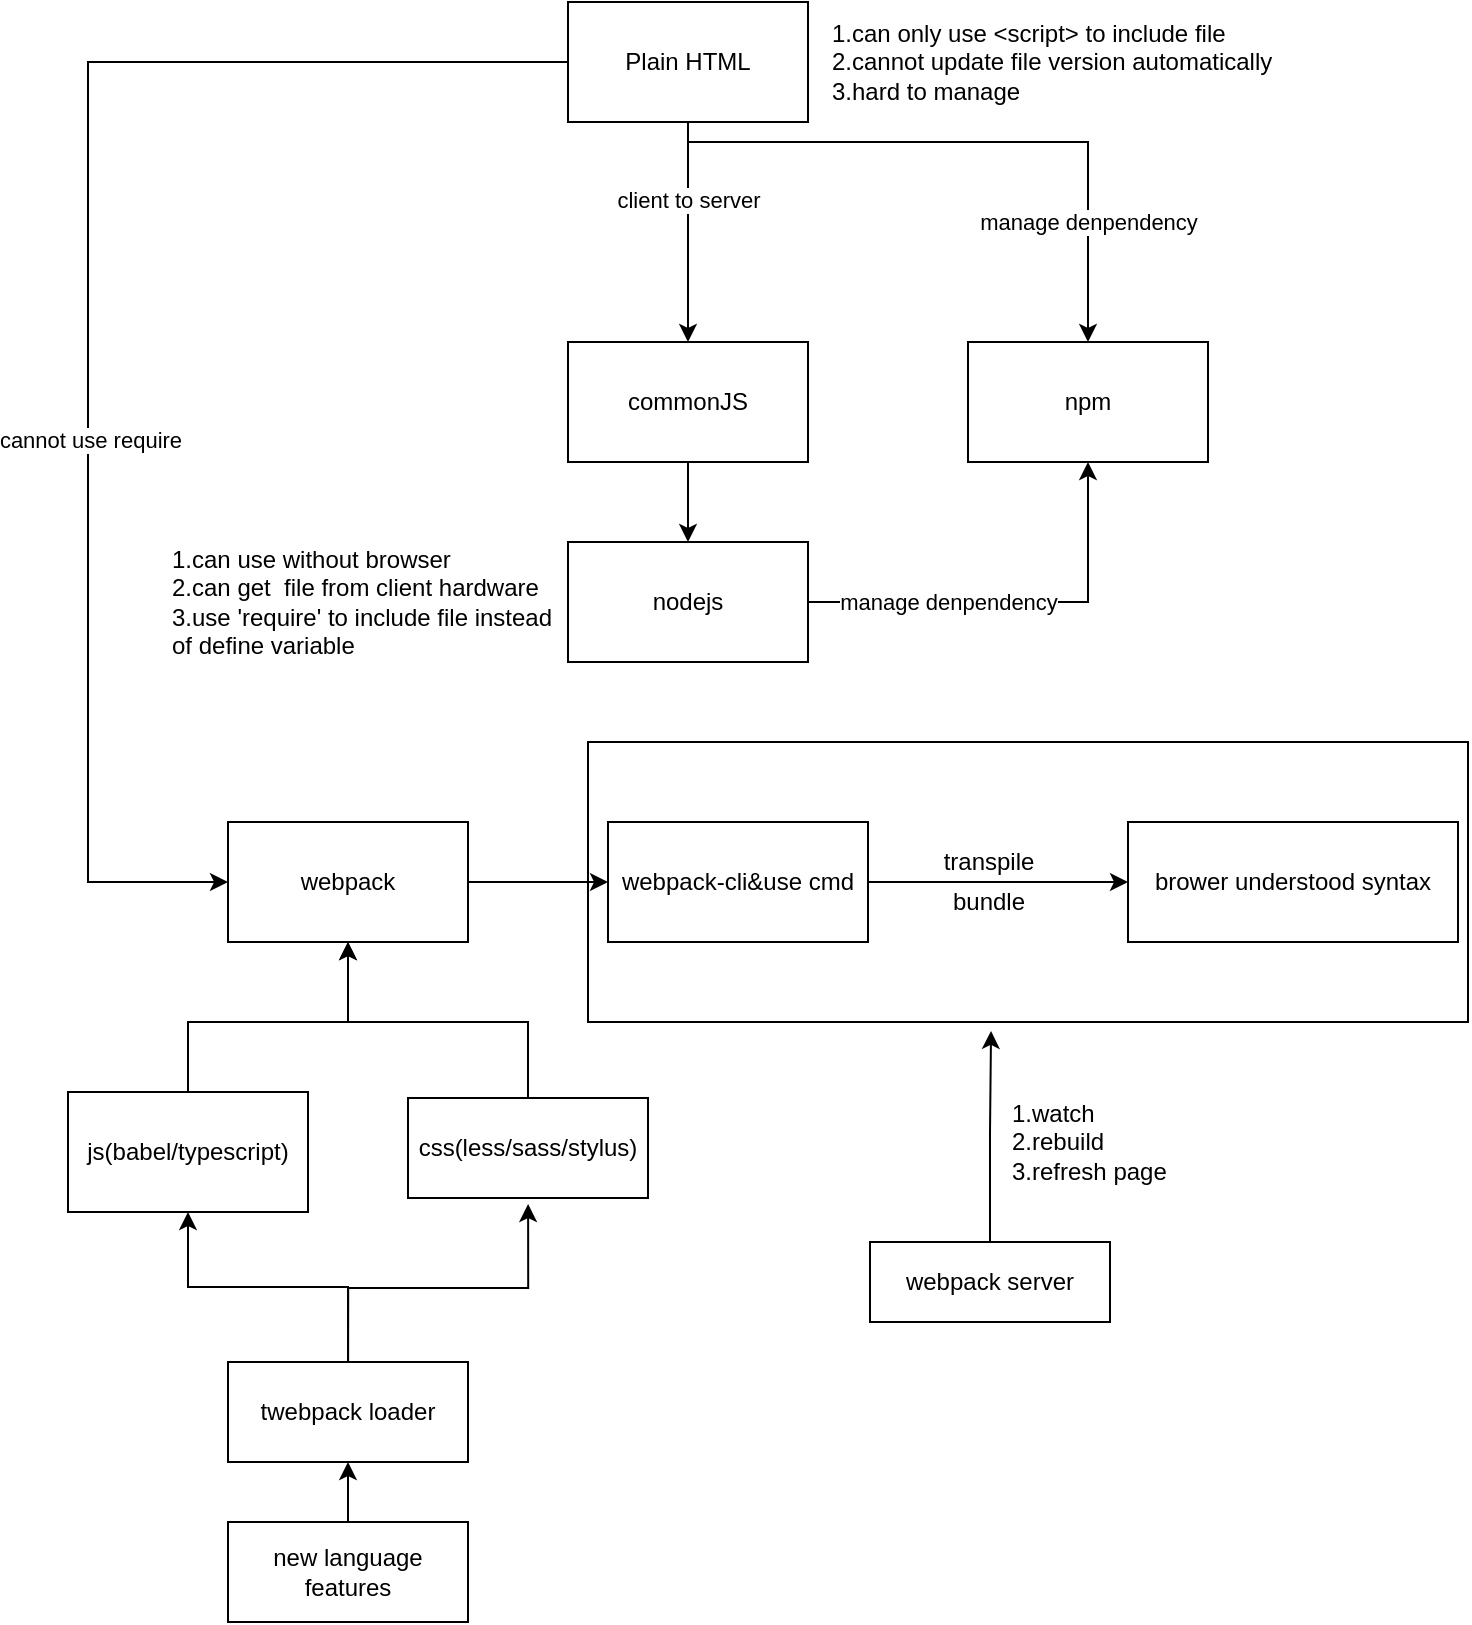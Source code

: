 <mxfile version="14.8.6" type="github">
  <diagram id="wMsbm8-88SX9Iofy6eRz" name="Page-1">
    <mxGraphModel dx="925" dy="605" grid="1" gridSize="10" guides="1" tooltips="1" connect="1" arrows="1" fold="1" page="1" pageScale="1" pageWidth="827" pageHeight="1169" math="0" shadow="0">
      <root>
        <mxCell id="0" />
        <mxCell id="1" parent="0" />
        <mxCell id="diZWMuCWypZWr5fR8un2-49" value="" style="rounded=0;whiteSpace=wrap;html=1;" vertex="1" parent="1">
          <mxGeometry x="370" y="420" width="440" height="140" as="geometry" />
        </mxCell>
        <mxCell id="diZWMuCWypZWr5fR8un2-19" style="edgeStyle=orthogonalEdgeStyle;rounded=0;orthogonalLoop=1;jettySize=auto;html=1;exitX=0.5;exitY=1;exitDx=0;exitDy=0;entryX=0.5;entryY=0;entryDx=0;entryDy=0;" edge="1" parent="1" source="diZWMuCWypZWr5fR8un2-1" target="diZWMuCWypZWr5fR8un2-12">
          <mxGeometry relative="1" as="geometry">
            <Array as="points" />
          </mxGeometry>
        </mxCell>
        <mxCell id="diZWMuCWypZWr5fR8un2-20" value="client to server" style="edgeLabel;html=1;align=center;verticalAlign=middle;resizable=0;points=[];" vertex="1" connectable="0" parent="diZWMuCWypZWr5fR8un2-19">
          <mxGeometry x="-0.582" y="1" relative="1" as="geometry">
            <mxPoint x="-1" y="16" as="offset" />
          </mxGeometry>
        </mxCell>
        <mxCell id="diZWMuCWypZWr5fR8un2-22" style="edgeStyle=orthogonalEdgeStyle;rounded=0;orthogonalLoop=1;jettySize=auto;html=1;entryX=0.5;entryY=0;entryDx=0;entryDy=0;" edge="1" parent="1" source="diZWMuCWypZWr5fR8un2-1" target="diZWMuCWypZWr5fR8un2-2">
          <mxGeometry relative="1" as="geometry">
            <Array as="points">
              <mxPoint x="420" y="120" />
              <mxPoint x="620" y="120" />
            </Array>
          </mxGeometry>
        </mxCell>
        <mxCell id="diZWMuCWypZWr5fR8un2-26" style="edgeStyle=orthogonalEdgeStyle;rounded=0;orthogonalLoop=1;jettySize=auto;html=1;exitX=0;exitY=0.5;exitDx=0;exitDy=0;entryX=0;entryY=0.5;entryDx=0;entryDy=0;" edge="1" parent="1" source="diZWMuCWypZWr5fR8un2-1" target="diZWMuCWypZWr5fR8un2-25">
          <mxGeometry relative="1" as="geometry">
            <Array as="points">
              <mxPoint x="120" y="80" />
              <mxPoint x="120" y="490" />
            </Array>
          </mxGeometry>
        </mxCell>
        <mxCell id="diZWMuCWypZWr5fR8un2-27" value="cannot use require" style="edgeLabel;html=1;align=center;verticalAlign=middle;resizable=0;points=[];" vertex="1" connectable="0" parent="diZWMuCWypZWr5fR8un2-26">
          <mxGeometry x="0.12" y="1" relative="1" as="geometry">
            <mxPoint y="26" as="offset" />
          </mxGeometry>
        </mxCell>
        <mxCell id="diZWMuCWypZWr5fR8un2-1" value="Plain HTML" style="rounded=0;whiteSpace=wrap;html=1;" vertex="1" parent="1">
          <mxGeometry x="360" y="50" width="120" height="60" as="geometry" />
        </mxCell>
        <mxCell id="diZWMuCWypZWr5fR8un2-2" value="npm" style="whiteSpace=wrap;html=1;rounded=0;" vertex="1" parent="1">
          <mxGeometry x="560" y="220" width="120" height="60" as="geometry" />
        </mxCell>
        <mxCell id="diZWMuCWypZWr5fR8un2-9" value="1.can only use &amp;lt;script&amp;gt; to include file&lt;br&gt;2.cannot update file version automatically&lt;br&gt;3.hard to manage" style="text;html=1;strokeColor=none;fillColor=none;align=left;verticalAlign=middle;whiteSpace=wrap;rounded=0;" vertex="1" parent="1">
          <mxGeometry x="490" y="50" width="296" height="60" as="geometry" />
        </mxCell>
        <mxCell id="diZWMuCWypZWr5fR8un2-10" value="1.can use without browser&lt;br&gt;2.can get&amp;nbsp; file from client hardware&lt;br&gt;3.use &#39;require&#39; to include file instead of define variable" style="text;html=1;strokeColor=none;fillColor=none;align=left;verticalAlign=middle;whiteSpace=wrap;rounded=0;" vertex="1" parent="1">
          <mxGeometry x="160" y="320" width="200" height="60" as="geometry" />
        </mxCell>
        <mxCell id="diZWMuCWypZWr5fR8un2-17" value="" style="edgeStyle=orthogonalEdgeStyle;rounded=0;orthogonalLoop=1;jettySize=auto;html=1;" edge="1" parent="1" source="diZWMuCWypZWr5fR8un2-12" target="diZWMuCWypZWr5fR8un2-16">
          <mxGeometry relative="1" as="geometry" />
        </mxCell>
        <mxCell id="diZWMuCWypZWr5fR8un2-12" value="commonJS" style="whiteSpace=wrap;html=1;rounded=0;" vertex="1" parent="1">
          <mxGeometry x="360" y="220" width="120" height="60" as="geometry" />
        </mxCell>
        <mxCell id="diZWMuCWypZWr5fR8un2-21" style="edgeStyle=orthogonalEdgeStyle;rounded=0;orthogonalLoop=1;jettySize=auto;html=1;exitX=1;exitY=0.5;exitDx=0;exitDy=0;entryX=0.5;entryY=1;entryDx=0;entryDy=0;" edge="1" parent="1" source="diZWMuCWypZWr5fR8un2-16" target="diZWMuCWypZWr5fR8un2-2">
          <mxGeometry relative="1" as="geometry" />
        </mxCell>
        <mxCell id="diZWMuCWypZWr5fR8un2-23" value="manage denpendency" style="edgeLabel;html=1;align=center;verticalAlign=middle;resizable=0;points=[];" vertex="1" connectable="0" parent="diZWMuCWypZWr5fR8un2-21">
          <mxGeometry x="-0.331" y="-4" relative="1" as="geometry">
            <mxPoint y="-4" as="offset" />
          </mxGeometry>
        </mxCell>
        <mxCell id="diZWMuCWypZWr5fR8un2-16" value="nodejs" style="whiteSpace=wrap;html=1;rounded=0;" vertex="1" parent="1">
          <mxGeometry x="360" y="320" width="120" height="60" as="geometry" />
        </mxCell>
        <mxCell id="diZWMuCWypZWr5fR8un2-24" value="manage denpendency" style="edgeLabel;html=1;align=center;verticalAlign=middle;resizable=0;points=[];" vertex="1" connectable="0" parent="1">
          <mxGeometry x="619.997" y="160.0" as="geometry" />
        </mxCell>
        <mxCell id="diZWMuCWypZWr5fR8un2-46" value="" style="edgeStyle=orthogonalEdgeStyle;rounded=0;orthogonalLoop=1;jettySize=auto;html=1;" edge="1" parent="1" source="diZWMuCWypZWr5fR8un2-25" target="diZWMuCWypZWr5fR8un2-45">
          <mxGeometry relative="1" as="geometry" />
        </mxCell>
        <mxCell id="diZWMuCWypZWr5fR8un2-25" value="webpack" style="rounded=0;whiteSpace=wrap;html=1;" vertex="1" parent="1">
          <mxGeometry x="190" y="460" width="120" height="60" as="geometry" />
        </mxCell>
        <mxCell id="diZWMuCWypZWr5fR8un2-39" style="edgeStyle=orthogonalEdgeStyle;rounded=0;orthogonalLoop=1;jettySize=auto;html=1;entryX=0.5;entryY=1;entryDx=0;entryDy=0;" edge="1" parent="1" source="diZWMuCWypZWr5fR8un2-28" target="diZWMuCWypZWr5fR8un2-33">
          <mxGeometry relative="1" as="geometry" />
        </mxCell>
        <mxCell id="diZWMuCWypZWr5fR8un2-40" style="edgeStyle=orthogonalEdgeStyle;rounded=0;orthogonalLoop=1;jettySize=auto;html=1;" edge="1" parent="1">
          <mxGeometry relative="1" as="geometry">
            <mxPoint x="250.059" y="733" as="sourcePoint" />
            <mxPoint x="340.059" y="651" as="targetPoint" />
            <Array as="points">
              <mxPoint x="250" y="693" />
              <mxPoint x="340" y="693" />
            </Array>
          </mxGeometry>
        </mxCell>
        <mxCell id="diZWMuCWypZWr5fR8un2-28" value="twebpack loader" style="rounded=0;whiteSpace=wrap;html=1;" vertex="1" parent="1">
          <mxGeometry x="190" y="730" width="120" height="50" as="geometry" />
        </mxCell>
        <mxCell id="diZWMuCWypZWr5fR8un2-29" value="brower understood syntax" style="whiteSpace=wrap;html=1;rounded=0;" vertex="1" parent="1">
          <mxGeometry x="640" y="460" width="165" height="60" as="geometry" />
        </mxCell>
        <mxCell id="diZWMuCWypZWr5fR8un2-38" style="edgeStyle=orthogonalEdgeStyle;rounded=0;orthogonalLoop=1;jettySize=auto;html=1;exitX=0.5;exitY=0;exitDx=0;exitDy=0;entryX=0.5;entryY=1;entryDx=0;entryDy=0;" edge="1" parent="1" source="diZWMuCWypZWr5fR8un2-32" target="diZWMuCWypZWr5fR8un2-28">
          <mxGeometry relative="1" as="geometry" />
        </mxCell>
        <mxCell id="diZWMuCWypZWr5fR8un2-32" value="new language features" style="rounded=0;whiteSpace=wrap;html=1;" vertex="1" parent="1">
          <mxGeometry x="190" y="810" width="120" height="50" as="geometry" />
        </mxCell>
        <mxCell id="diZWMuCWypZWr5fR8un2-41" style="edgeStyle=orthogonalEdgeStyle;rounded=0;orthogonalLoop=1;jettySize=auto;html=1;exitX=0.5;exitY=0;exitDx=0;exitDy=0;entryX=0.5;entryY=1;entryDx=0;entryDy=0;" edge="1" parent="1" source="diZWMuCWypZWr5fR8un2-33" target="diZWMuCWypZWr5fR8un2-25">
          <mxGeometry relative="1" as="geometry">
            <Array as="points">
              <mxPoint x="170" y="560" />
              <mxPoint x="250" y="560" />
            </Array>
          </mxGeometry>
        </mxCell>
        <mxCell id="diZWMuCWypZWr5fR8un2-33" value="js(babel/typescript)" style="whiteSpace=wrap;html=1;rounded=0;" vertex="1" parent="1">
          <mxGeometry x="110" y="595" width="120" height="60" as="geometry" />
        </mxCell>
        <mxCell id="diZWMuCWypZWr5fR8un2-42" style="edgeStyle=orthogonalEdgeStyle;rounded=0;orthogonalLoop=1;jettySize=auto;html=1;exitX=0.5;exitY=0;exitDx=0;exitDy=0;entryX=0.5;entryY=1;entryDx=0;entryDy=0;" edge="1" parent="1" source="diZWMuCWypZWr5fR8un2-35" target="diZWMuCWypZWr5fR8un2-25">
          <mxGeometry relative="1" as="geometry">
            <mxPoint x="250" y="530" as="targetPoint" />
            <Array as="points">
              <mxPoint x="340" y="560" />
              <mxPoint x="250" y="560" />
            </Array>
          </mxGeometry>
        </mxCell>
        <mxCell id="diZWMuCWypZWr5fR8un2-35" value="css(less/sass/stylus)" style="whiteSpace=wrap;html=1;rounded=0;" vertex="1" parent="1">
          <mxGeometry x="280" y="598" width="120" height="50" as="geometry" />
        </mxCell>
        <mxCell id="diZWMuCWypZWr5fR8un2-43" value="transpile" style="text;html=1;align=center;verticalAlign=middle;resizable=0;points=[];autosize=1;strokeColor=none;" vertex="1" parent="1">
          <mxGeometry x="540" y="470" width="60" height="20" as="geometry" />
        </mxCell>
        <mxCell id="diZWMuCWypZWr5fR8un2-47" style="edgeStyle=orthogonalEdgeStyle;rounded=0;orthogonalLoop=1;jettySize=auto;html=1;entryX=0;entryY=0.5;entryDx=0;entryDy=0;" edge="1" parent="1" source="diZWMuCWypZWr5fR8un2-45" target="diZWMuCWypZWr5fR8un2-29">
          <mxGeometry relative="1" as="geometry" />
        </mxCell>
        <mxCell id="diZWMuCWypZWr5fR8un2-45" value="webpack-cli&amp;amp;use cmd" style="rounded=0;whiteSpace=wrap;html=1;" vertex="1" parent="1">
          <mxGeometry x="380" y="460" width="130" height="60" as="geometry" />
        </mxCell>
        <mxCell id="diZWMuCWypZWr5fR8un2-48" value="bundle" style="text;html=1;align=center;verticalAlign=middle;resizable=0;points=[];autosize=1;strokeColor=none;" vertex="1" parent="1">
          <mxGeometry x="545" y="490" width="50" height="20" as="geometry" />
        </mxCell>
        <mxCell id="diZWMuCWypZWr5fR8un2-51" style="edgeStyle=orthogonalEdgeStyle;rounded=0;orthogonalLoop=1;jettySize=auto;html=1;entryX=0.458;entryY=1.032;entryDx=0;entryDy=0;entryPerimeter=0;" edge="1" parent="1" source="diZWMuCWypZWr5fR8un2-50" target="diZWMuCWypZWr5fR8un2-49">
          <mxGeometry relative="1" as="geometry" />
        </mxCell>
        <mxCell id="diZWMuCWypZWr5fR8un2-50" value="webpack server" style="rounded=0;whiteSpace=wrap;html=1;" vertex="1" parent="1">
          <mxGeometry x="511" y="670" width="120" height="40" as="geometry" />
        </mxCell>
        <mxCell id="diZWMuCWypZWr5fR8un2-52" value="1.watch&lt;br&gt;2.rebuild&lt;br&gt;3.refresh page&amp;nbsp;" style="text;html=1;align=left;verticalAlign=middle;resizable=0;points=[];autosize=1;strokeColor=none;" vertex="1" parent="1">
          <mxGeometry x="580" y="595" width="100" height="50" as="geometry" />
        </mxCell>
      </root>
    </mxGraphModel>
  </diagram>
</mxfile>
